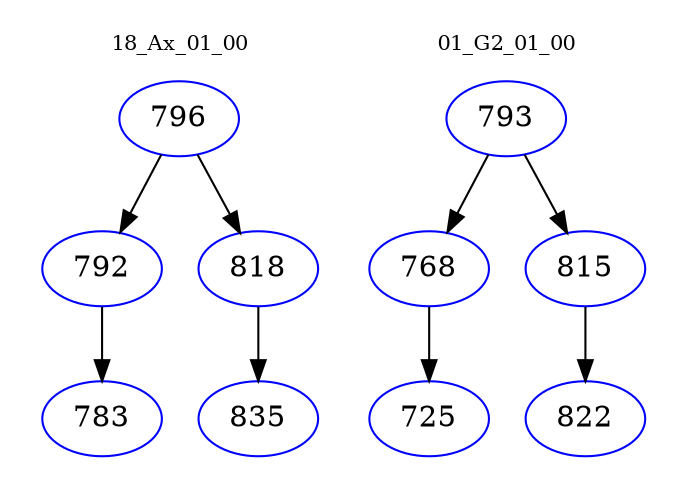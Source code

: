 digraph{
subgraph cluster_0 {
color = white
label = "18_Ax_01_00";
fontsize=10;
T0_796 [label="796", color="blue"]
T0_796 -> T0_792 [color="black"]
T0_792 [label="792", color="blue"]
T0_792 -> T0_783 [color="black"]
T0_783 [label="783", color="blue"]
T0_796 -> T0_818 [color="black"]
T0_818 [label="818", color="blue"]
T0_818 -> T0_835 [color="black"]
T0_835 [label="835", color="blue"]
}
subgraph cluster_1 {
color = white
label = "01_G2_01_00";
fontsize=10;
T1_793 [label="793", color="blue"]
T1_793 -> T1_768 [color="black"]
T1_768 [label="768", color="blue"]
T1_768 -> T1_725 [color="black"]
T1_725 [label="725", color="blue"]
T1_793 -> T1_815 [color="black"]
T1_815 [label="815", color="blue"]
T1_815 -> T1_822 [color="black"]
T1_822 [label="822", color="blue"]
}
}
